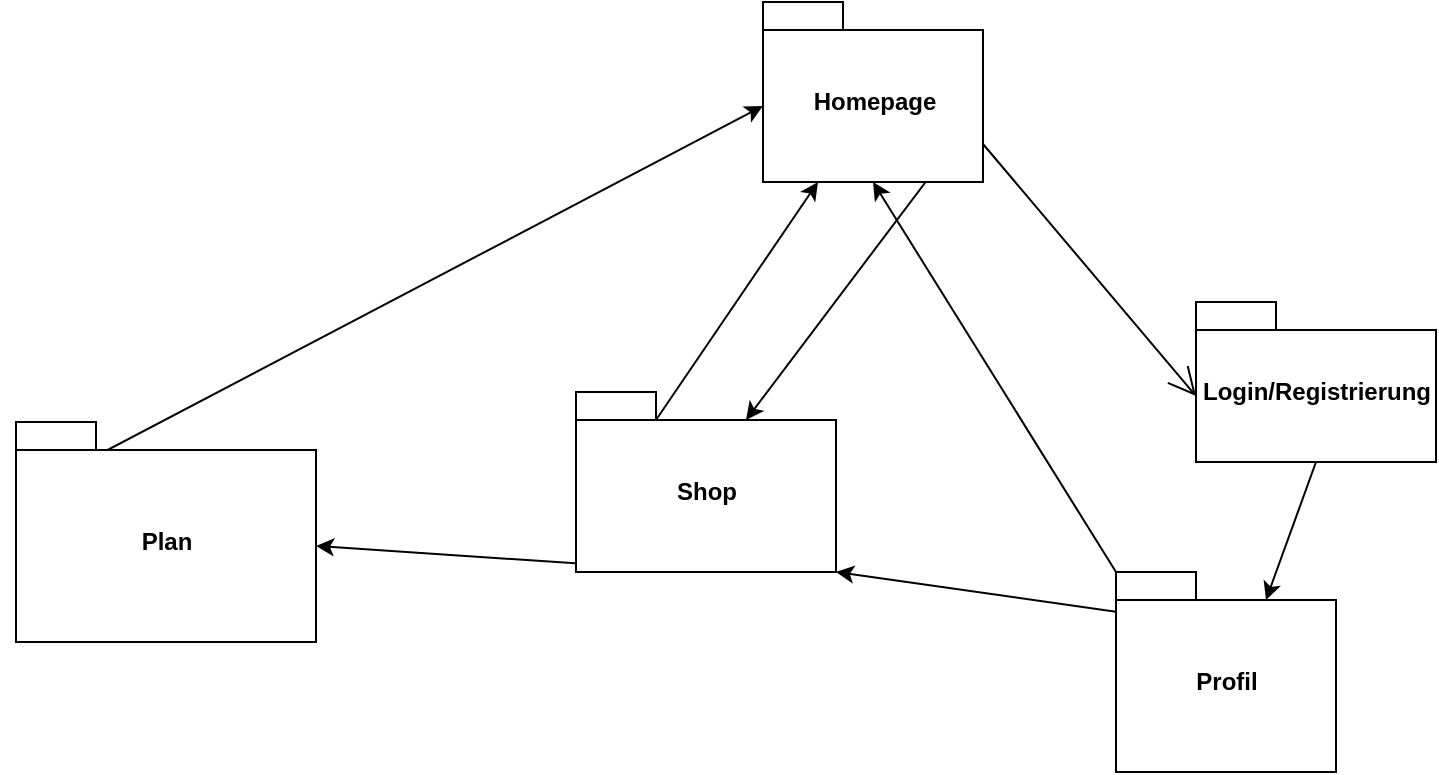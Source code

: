 <mxfile version="10.6.2" type="github"><diagram id="5IqzMKJOYgbQl8dGSFa6" name="Page-1"><mxGraphModel dx="1389" dy="759" grid="1" gridSize="10" guides="1" tooltips="1" connect="1" arrows="1" fold="1" page="1" pageScale="1" pageWidth="827" pageHeight="1169" math="0" shadow="0"><root><mxCell id="0"/><mxCell id="1" parent="0"/><mxCell id="ANsMDFELSJtJVeRxikje-8" style="edgeStyle=orthogonalEdgeStyle;rounded=0;orthogonalLoop=1;jettySize=auto;html=1;exitX=0;exitY=0;exitDx=110;exitDy=52;exitPerimeter=0;entryX=0;entryY=0;entryDx=85;entryDy=14;entryPerimeter=0;noEdgeStyle=1;orthogonal=1;" edge="1" parent="1" source="ANsMDFELSJtJVeRxikje-2" target="ANsMDFELSJtJVeRxikje-7"><mxGeometry relative="1" as="geometry"/></mxCell><mxCell id="ANsMDFELSJtJVeRxikje-2" value="Homepage" style="shape=folder;fontStyle=1;spacingTop=10;tabWidth=40;tabHeight=14;tabPosition=left;html=1;" vertex="1" parent="1"><mxGeometry x="413.5" y="30" width="110" height="90" as="geometry"/></mxCell><mxCell id="ANsMDFELSJtJVeRxikje-4" value="" style="endArrow=open;endFill=1;endSize=12;html=1;exitX=0;exitY=0;exitDx=110;exitDy=71;exitPerimeter=0;entryX=0;entryY=0;entryDx=0;entryDy=47;entryPerimeter=0;noEdgeStyle=1;orthogonal=1;" edge="1" parent="1" source="ANsMDFELSJtJVeRxikje-2" target="ANsMDFELSJtJVeRxikje-5"><mxGeometry width="160" relative="1" as="geometry"><mxPoint x="390" y="170" as="sourcePoint"/><mxPoint x="414" y="200" as="targetPoint"/></mxGeometry></mxCell><mxCell id="ANsMDFELSJtJVeRxikje-10" style="edgeStyle=orthogonalEdgeStyle;rounded=0;orthogonalLoop=1;jettySize=auto;html=1;exitX=0.5;exitY=1;exitDx=0;exitDy=0;exitPerimeter=0;entryX=0;entryY=0;entryDx=75;entryDy=14;entryPerimeter=0;noEdgeStyle=1;orthogonal=1;" edge="1" parent="1" source="ANsMDFELSJtJVeRxikje-5" target="ANsMDFELSJtJVeRxikje-9"><mxGeometry relative="1" as="geometry"/></mxCell><mxCell id="ANsMDFELSJtJVeRxikje-5" value="Login/Registrierung" style="shape=folder;fontStyle=1;spacingTop=10;tabWidth=40;tabHeight=14;tabPosition=left;html=1;" vertex="1" parent="1"><mxGeometry x="630" y="180" width="120" height="80" as="geometry"/></mxCell><mxCell id="ANsMDFELSJtJVeRxikje-12" style="edgeStyle=orthogonalEdgeStyle;rounded=0;orthogonalLoop=1;jettySize=auto;html=1;exitX=0.5;exitY=1;exitDx=0;exitDy=0;exitPerimeter=0;entryX=0;entryY=0;entryDx=150;entryDy=62;entryPerimeter=0;noEdgeStyle=1;orthogonal=1;" edge="1" parent="1" source="ANsMDFELSJtJVeRxikje-7" target="ANsMDFELSJtJVeRxikje-11"><mxGeometry relative="1" as="geometry"/></mxCell><mxCell id="ANsMDFELSJtJVeRxikje-16" style="edgeStyle=orthogonalEdgeStyle;rounded=0;orthogonalLoop=1;jettySize=auto;html=1;exitX=0;exitY=0;exitDx=40;exitDy=14;exitPerimeter=0;entryX=0.25;entryY=1;entryDx=0;entryDy=0;entryPerimeter=0;noEdgeStyle=1;orthogonal=1;" edge="1" parent="1" source="ANsMDFELSJtJVeRxikje-7" target="ANsMDFELSJtJVeRxikje-2"><mxGeometry relative="1" as="geometry"/></mxCell><mxCell id="ANsMDFELSJtJVeRxikje-7" value="Shop" style="shape=folder;fontStyle=1;spacingTop=10;tabWidth=40;tabHeight=14;tabPosition=left;html=1;" vertex="1" parent="1"><mxGeometry x="320" y="225" width="130" height="90" as="geometry"/></mxCell><mxCell id="ANsMDFELSJtJVeRxikje-13" style="edgeStyle=orthogonalEdgeStyle;rounded=0;orthogonalLoop=1;jettySize=auto;html=1;exitX=0;exitY=0;exitDx=110;exitDy=35.5;exitPerimeter=0;entryX=0;entryY=0;entryDx=130;entryDy=90;entryPerimeter=0;noEdgeStyle=1;orthogonal=1;" edge="1" parent="1" source="ANsMDFELSJtJVeRxikje-9" target="ANsMDFELSJtJVeRxikje-7"><mxGeometry relative="1" as="geometry"/></mxCell><mxCell id="ANsMDFELSJtJVeRxikje-14" style="edgeStyle=orthogonalEdgeStyle;rounded=0;orthogonalLoop=1;jettySize=auto;html=1;exitX=0;exitY=0;exitDx=0;exitDy=0;exitPerimeter=0;entryX=0.5;entryY=1;entryDx=0;entryDy=0;entryPerimeter=0;noEdgeStyle=1;orthogonal=1;" edge="1" parent="1" source="ANsMDFELSJtJVeRxikje-9" target="ANsMDFELSJtJVeRxikje-2"><mxGeometry relative="1" as="geometry"/></mxCell><mxCell id="ANsMDFELSJtJVeRxikje-9" value="Profil" style="shape=folder;fontStyle=1;spacingTop=10;tabWidth=40;tabHeight=14;tabPosition=left;html=1;" vertex="1" parent="1"><mxGeometry x="590" y="315" width="110" height="100" as="geometry"/></mxCell><mxCell id="ANsMDFELSJtJVeRxikje-15" style="edgeStyle=orthogonalEdgeStyle;rounded=0;orthogonalLoop=1;jettySize=auto;html=1;exitX=0;exitY=0;exitDx=0;exitDy=38;exitPerimeter=0;entryX=0;entryY=0;entryDx=0;entryDy=52;entryPerimeter=0;noEdgeStyle=1;orthogonal=1;" edge="1" parent="1" source="ANsMDFELSJtJVeRxikje-11" target="ANsMDFELSJtJVeRxikje-2"><mxGeometry relative="1" as="geometry"/></mxCell><mxCell id="ANsMDFELSJtJVeRxikje-11" value="Plan" style="shape=folder;fontStyle=1;spacingTop=10;tabWidth=40;tabHeight=14;tabPosition=left;html=1;" vertex="1" parent="1"><mxGeometry x="40" y="240" width="150" height="110" as="geometry"/></mxCell></root></mxGraphModel></diagram></mxfile>